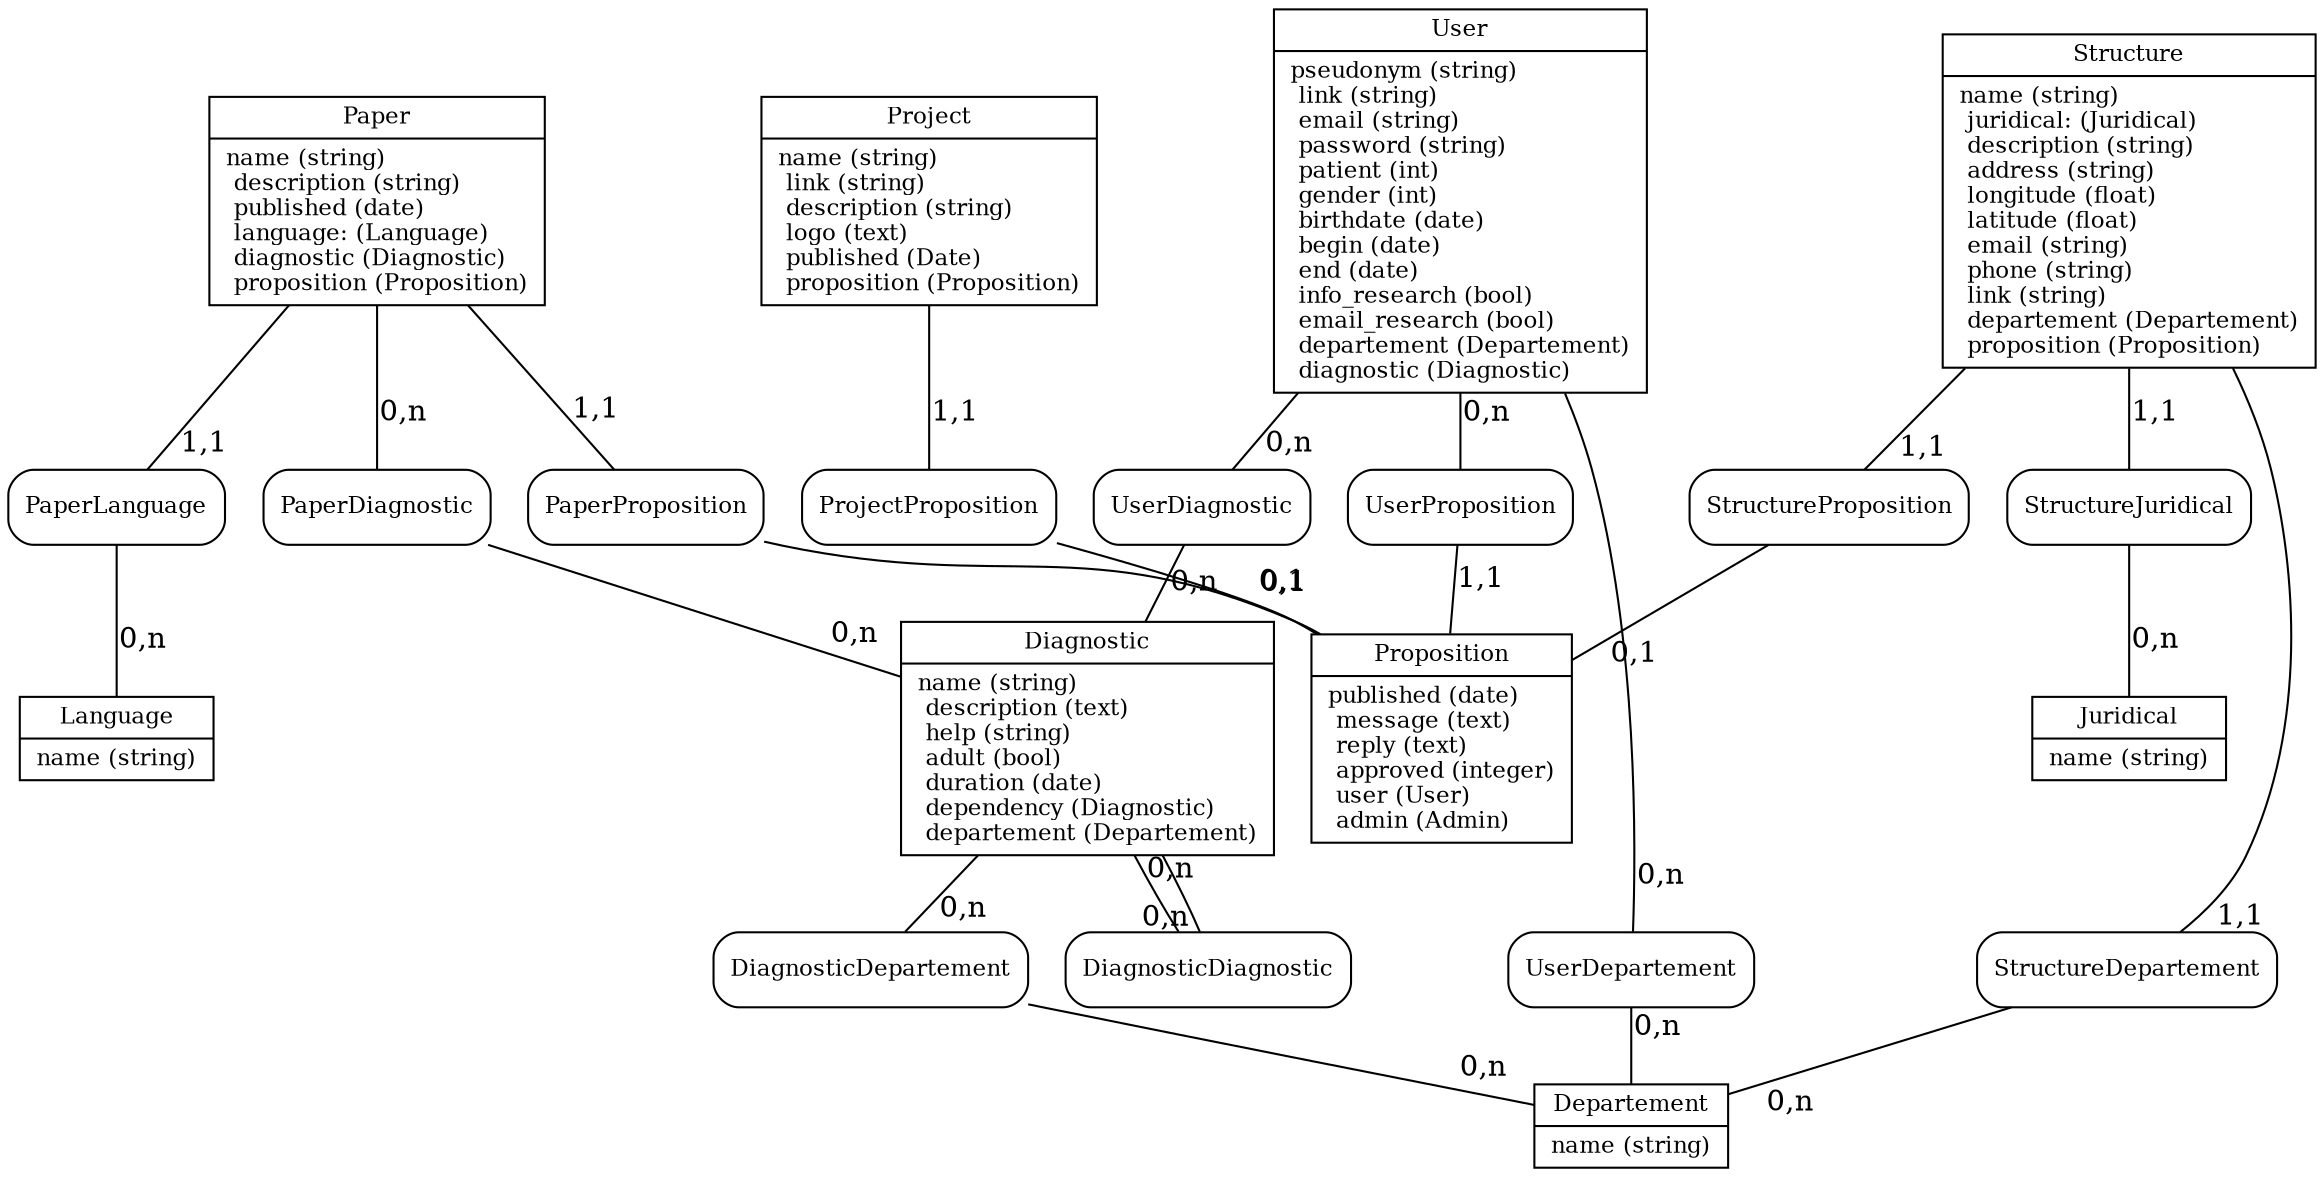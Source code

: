 graph siteRef {
  //! `dot -Tpng > mcd.png mcd.dot`

 splines=true;
 node [fontsize = 11];

 /// Table

 nodeTablePaper [label = "{
  Paper
    |
    name (string)\l
    description (string)\l
    published (date)\l
    language: (Language)\l
    diagnostic (Diagnostic)\l
    proposition (Proposition)\l
 }", shape=record];

 nodeTableStructure [label = "{
  Structure
    |
    name (string)\l
    juridical: (Juridical)\l
    description (string)\l
    address (string)\l
    longitude (float)\l
    latitude (float)\l
    email (string)\l
    phone (string)\l
    link (string)\l
    departement (Departement)\l
    proposition (Proposition)\l
 }", shape=record];

 nodeTableJuridical [label = "{
  Juridical
    |
    name (string)\l
 }", shape=record];

 nodeTableDepartement [label = "{
  Departement
    |
    name (string)\l
 }", shape=record];

 nodeTableProject [label = "{
  Project
   |
   name (string)\l
   link (string)\l
   description (string)\l
   logo (text)\l
   published (Date)\l
   proposition (Proposition)\l
 }", shape=record];

 nodeTableProposition [label = "{
  Proposition
   |
   published (date)\l
   message (text)\l
   reply (text)\l
   approved (integer)\l
   user (User)\l
   admin (Admin)\l
 }", shape=record];

 nodeTableDiagnostic [label = "{
  Diagnostic
   |
   name (string)\l
   description (text)\l
   help (string)\l
   adult (bool)\l
   duration (date)\l
   dependency (Diagnostic)\l
   departement (Departement)\l
 }", shape=record];

 nodeTableUser [label = "{
  User
   |
   pseudonym (string)\l
   link (string)\l
   email (string)\l
   password (string)\l
   patient (int)\l
   gender (int)\l
   birthdate (date)\l
   begin (date)\l
   end (date)\l
   info_research (bool)\l
   email_research (bool)\l
   departement (Departement)\l
   diagnostic (Diagnostic)\l
 }", shape=record];

 nodeTableLanguage [label = "{
  Language
   |
    name (string)\l
 }", shape=record];

 /// Relation

 nodeRelationPaperDiagnostic [label = "{PaperDiagnostic}", shape = Mrecord];
 nodeRelationPaperProposition [label = "{PaperProposition}", shape = Mrecord];
 nodeRelationStructureJuridical [label = "{StructureJuridical}", shape = Mrecord];
 nodeRelationStructureDepartement [label = "{StructureDepartement}", shape = Mrecord];
 nodeRelationStructureProposition [label = "{StructureProposition}", shape = Mrecord];
 nodeRelationProjectProposition [label = "{ProjectProposition}", shape = Mrecord];
 nodeRelationDiagnosticDiagnostic [label = "{DiagnosticDiagnostic}", shape = Mrecord];
 nodeRelationDiagnosticDepartement [label = "{DiagnosticDepartement}", shape = Mrecord];
 nodeRelationUserDepartement [label = "{UserDepartement}", shape = Mrecord];
 nodeRelationUserDiagnostic [label = "{UserDiagnostic}", shape = Mrecord];
 nodeRelationPaperLanguage [label = "{PaperLanguage}", shape = Mrecord];
 nodeRelationUserProposition [label = "{UserProposition}", shape = Mrecord];

 /// Cardinality

 nodeTablePaper -- nodeRelationPaperDiagnostic [headlabel = "0,n", labeldistance = 3];
 nodeRelationPaperDiagnostic -- nodeTableDiagnostic [headlabel = "0,n", labeldistance = 3];
 nodeTablePaper -- nodeRelationPaperProposition [headlabel = "1,1", labeldistance = 3];
 nodeRelationPaperProposition -- nodeTableProposition [headlabel = "0,1", labeldistance = 3]
 nodeTablePaper -- nodeRelationPaperLanguage [headlabel = "1,1", labeldistance = 3];
 nodeRelationPaperLanguage -- nodeTableLanguage [headlabel = "0,n", labeldistance = 3]
 nodeTableStructure -- nodeRelationStructureJuridical [headlabel = "1,1", labeldistance = 3];
 nodeRelationStructureJuridical -- nodeTableJuridical [headlabel = "0,n", labeldistance = 3];
 nodeTableStructure -- nodeRelationStructureDepartement [headlabel = "1,1", labeldistance = 3];
 nodeRelationStructureDepartement -- nodeTableDepartement [headlabel = "0,n", labeldistance = 3];
 nodeTableStructure -- nodeRelationStructureProposition [headlabel = "1,1", labeldistance = 3];
 nodeRelationStructureProposition -- nodeTableProposition [headlabel = "0,1", labeldistance = 3];
 nodeTableProject -- nodeRelationProjectProposition [headlabel = "1,1", labeldistance = 3];
 nodeRelationProjectProposition -- nodeTableProposition [headlabel = "0,1", labeldistance = 3];
 nodeTableDiagnostic -- nodeRelationDiagnosticDiagnostic [headlabel = "0,n", labeldistance = 3];
 nodeRelationDiagnosticDiagnostic -- nodeTableDiagnostic [headlabel = "0,n", labeldistance = 3];
 nodeTableDiagnostic -- nodeRelationDiagnosticDepartement [headlabel = "0,n", labeldistance = 3];
 nodeRelationDiagnosticDepartement -- nodeTableDepartement [headlabel = "0,n", labeldistance = 3];
 nodeTableUser -- nodeRelationUserDepartement [headlabel = "0,n", labeldistance = 3];
 nodeRelationUserDepartement -- nodeTableDepartement [headlabel = "0,n", labeldistance = 3];
 nodeTableUser -- nodeRelationUserDiagnostic [headlabel = "0,n", labeldistance = 3];
 nodeRelationUserDiagnostic -- nodeTableDiagnostic [headlabel = "0,n", labeldistance = 3];
 nodeTableUser -- nodeRelationUserProposition [headlabel = "0,n", labeldistance = 3];
 nodeRelationUserProposition -- nodeTableProposition [headlabel = "1,1", labeldistance = 3];
}

